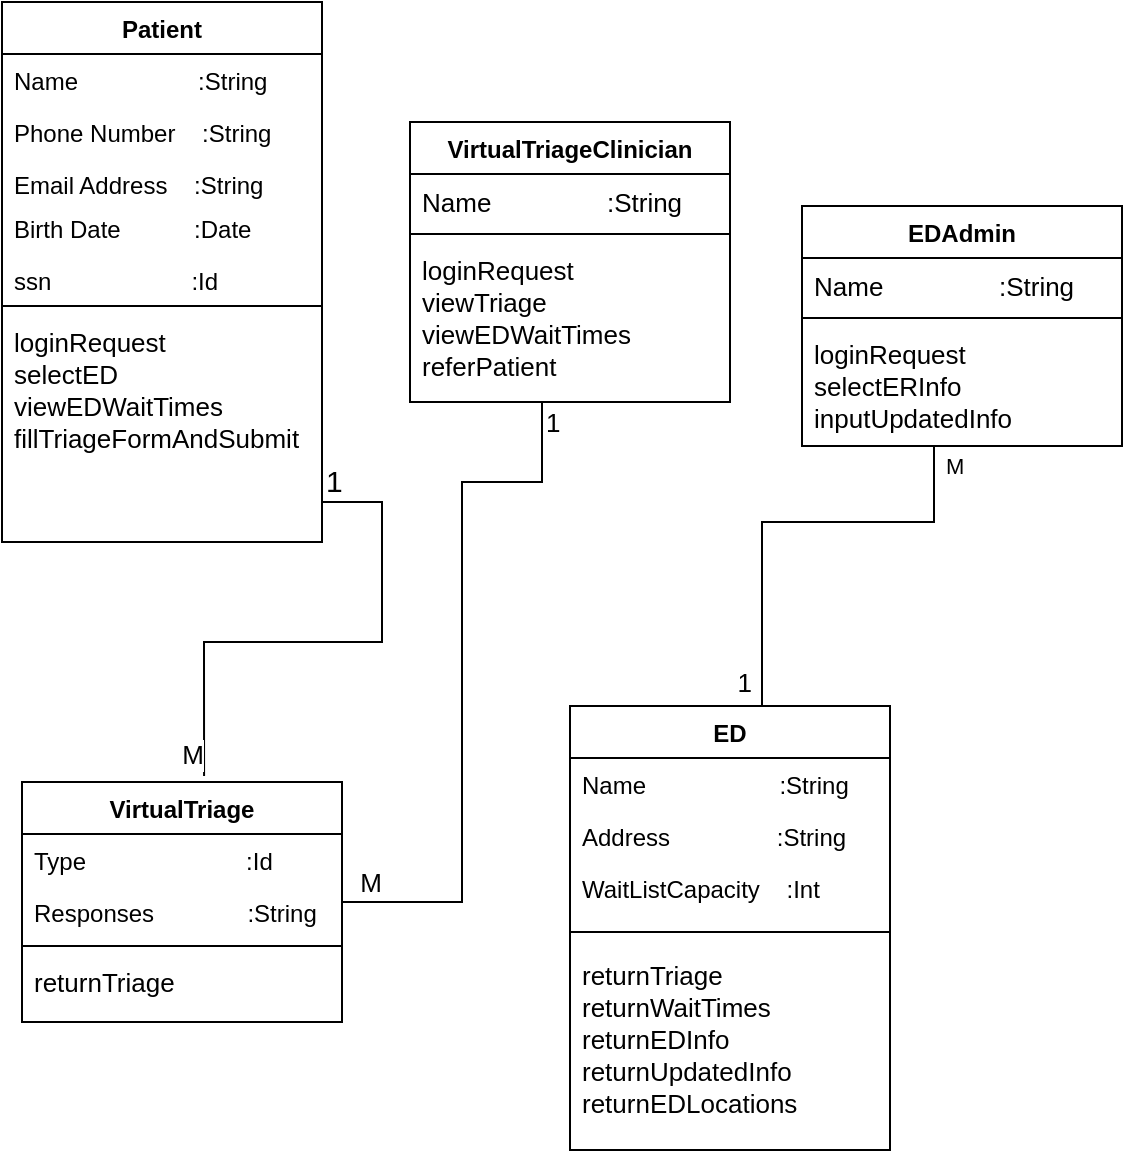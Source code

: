 <mxfile version="24.7.17">
  <diagram id="C5RBs43oDa-KdzZeNtuy" name="Page-1">
    <mxGraphModel dx="1194" dy="605" grid="1" gridSize="10" guides="1" tooltips="1" connect="1" arrows="1" fold="1" page="1" pageScale="1" pageWidth="827" pageHeight="1169" math="0" shadow="0">
      <root>
        <mxCell id="WIyWlLk6GJQsqaUBKTNV-0" />
        <mxCell id="WIyWlLk6GJQsqaUBKTNV-1" parent="WIyWlLk6GJQsqaUBKTNV-0" />
        <mxCell id="zkfFHV4jXpPFQw0GAbJ--0" value="Patient" style="swimlane;fontStyle=1;align=center;verticalAlign=top;childLayout=stackLayout;horizontal=1;startSize=26;horizontalStack=0;resizeParent=1;resizeLast=0;collapsible=1;marginBottom=0;rounded=0;shadow=0;strokeWidth=1;" parent="WIyWlLk6GJQsqaUBKTNV-1" vertex="1">
          <mxGeometry x="50" y="160" width="160" height="270" as="geometry">
            <mxRectangle x="230" y="140" width="160" height="26" as="alternateBounds" />
          </mxGeometry>
        </mxCell>
        <mxCell id="zkfFHV4jXpPFQw0GAbJ--1" value="Name                  :String" style="text;align=left;verticalAlign=top;spacingLeft=4;spacingRight=4;overflow=hidden;rotatable=0;points=[[0,0.5],[1,0.5]];portConstraint=eastwest;" parent="zkfFHV4jXpPFQw0GAbJ--0" vertex="1">
          <mxGeometry y="26" width="160" height="26" as="geometry" />
        </mxCell>
        <mxCell id="zkfFHV4jXpPFQw0GAbJ--2" value="Phone Number    :String" style="text;align=left;verticalAlign=top;spacingLeft=4;spacingRight=4;overflow=hidden;rotatable=0;points=[[0,0.5],[1,0.5]];portConstraint=eastwest;rounded=0;shadow=0;html=0;" parent="zkfFHV4jXpPFQw0GAbJ--0" vertex="1">
          <mxGeometry y="52" width="160" height="26" as="geometry" />
        </mxCell>
        <mxCell id="zkfFHV4jXpPFQw0GAbJ--3" value="Email Address    :String" style="text;align=left;verticalAlign=top;spacingLeft=4;spacingRight=4;overflow=hidden;rotatable=0;points=[[0,0.5],[1,0.5]];portConstraint=eastwest;rounded=0;shadow=0;html=0;" parent="zkfFHV4jXpPFQw0GAbJ--0" vertex="1">
          <mxGeometry y="78" width="160" height="22" as="geometry" />
        </mxCell>
        <mxCell id="w16-x5D4gIsZkN086Ube-25" value="Birth Date           :Date" style="text;align=left;verticalAlign=top;spacingLeft=4;spacingRight=4;overflow=hidden;rotatable=0;points=[[0,0.5],[1,0.5]];portConstraint=eastwest;rounded=0;shadow=0;html=0;" parent="zkfFHV4jXpPFQw0GAbJ--0" vertex="1">
          <mxGeometry y="100" width="160" height="26" as="geometry" />
        </mxCell>
        <mxCell id="w16-x5D4gIsZkN086Ube-26" value="ssn                     :Id" style="text;align=left;verticalAlign=top;spacingLeft=4;spacingRight=4;overflow=hidden;rotatable=0;points=[[0,0.5],[1,0.5]];portConstraint=eastwest;rounded=0;shadow=0;html=0;" parent="zkfFHV4jXpPFQw0GAbJ--0" vertex="1">
          <mxGeometry y="126" width="160" height="22" as="geometry" />
        </mxCell>
        <mxCell id="zkfFHV4jXpPFQw0GAbJ--4" value="" style="line;html=1;strokeWidth=1;align=left;verticalAlign=middle;spacingTop=-1;spacingLeft=3;spacingRight=3;rotatable=0;labelPosition=right;points=[];portConstraint=eastwest;" parent="zkfFHV4jXpPFQw0GAbJ--0" vertex="1">
          <mxGeometry y="148" width="160" height="8" as="geometry" />
        </mxCell>
        <mxCell id="zkfFHV4jXpPFQw0GAbJ--5" value="loginRequest&#xa;selectED&#xa;viewEDWaitTimes&#xa;fillTriageFormAndSubmit" style="text;align=left;verticalAlign=top;spacingLeft=4;spacingRight=4;overflow=hidden;rotatable=0;points=[[0,0.5],[1,0.5]];portConstraint=eastwest;fontSize=13;" parent="zkfFHV4jXpPFQw0GAbJ--0" vertex="1">
          <mxGeometry y="156" width="160" height="108" as="geometry" />
        </mxCell>
        <mxCell id="zkfFHV4jXpPFQw0GAbJ--13" value="ED" style="swimlane;fontStyle=1;align=center;verticalAlign=top;childLayout=stackLayout;horizontal=1;startSize=26;horizontalStack=0;resizeParent=1;resizeLast=0;collapsible=1;marginBottom=0;rounded=0;shadow=0;strokeWidth=1;" parent="WIyWlLk6GJQsqaUBKTNV-1" vertex="1">
          <mxGeometry x="334" y="512" width="160" height="222" as="geometry">
            <mxRectangle x="340" y="380" width="170" height="26" as="alternateBounds" />
          </mxGeometry>
        </mxCell>
        <mxCell id="w16-x5D4gIsZkN086Ube-28" value="Name                    :String" style="text;align=left;verticalAlign=top;spacingLeft=4;spacingRight=4;overflow=hidden;rotatable=0;points=[[0,0.5],[1,0.5]];portConstraint=eastwest;" parent="zkfFHV4jXpPFQw0GAbJ--13" vertex="1">
          <mxGeometry y="26" width="160" height="26" as="geometry" />
        </mxCell>
        <mxCell id="w16-x5D4gIsZkN086Ube-29" value="Address                :String" style="text;align=left;verticalAlign=top;spacingLeft=4;spacingRight=4;overflow=hidden;rotatable=0;points=[[0,0.5],[1,0.5]];portConstraint=eastwest;" parent="zkfFHV4jXpPFQw0GAbJ--13" vertex="1">
          <mxGeometry y="52" width="160" height="26" as="geometry" />
        </mxCell>
        <mxCell id="w16-x5D4gIsZkN086Ube-30" value="WaitListCapacity    :Int" style="text;align=left;verticalAlign=top;spacingLeft=4;spacingRight=4;overflow=hidden;rotatable=0;points=[[0,0.5],[1,0.5]];portConstraint=eastwest;" parent="zkfFHV4jXpPFQw0GAbJ--13" vertex="1">
          <mxGeometry y="78" width="160" height="26" as="geometry" />
        </mxCell>
        <mxCell id="zkfFHV4jXpPFQw0GAbJ--15" value="" style="line;html=1;strokeWidth=1;align=left;verticalAlign=middle;spacingTop=-1;spacingLeft=3;spacingRight=3;rotatable=0;labelPosition=right;points=[];portConstraint=eastwest;" parent="zkfFHV4jXpPFQw0GAbJ--13" vertex="1">
          <mxGeometry y="104" width="160" height="18" as="geometry" />
        </mxCell>
        <mxCell id="w16-x5D4gIsZkN086Ube-33" value="returnTriage&#xa;returnWaitTimes&#xa;returnEDInfo&#xa;returnUpdatedInfo&#xa;returnEDLocations" style="text;align=left;verticalAlign=middle;spacingLeft=4;spacingRight=4;overflow=hidden;rotatable=0;points=[[0,0.5],[1,0.5]];portConstraint=eastwest;fontStyle=0;fontSize=13;" parent="zkfFHV4jXpPFQw0GAbJ--13" vertex="1">
          <mxGeometry y="122" width="160" height="88" as="geometry" />
        </mxCell>
        <mxCell id="w16-x5D4gIsZkN086Ube-2" value="EDAdmin" style="swimlane;fontStyle=1;align=center;verticalAlign=top;childLayout=stackLayout;horizontal=1;startSize=26;horizontalStack=0;resizeParent=1;resizeLast=0;collapsible=1;marginBottom=0;rounded=0;shadow=0;strokeWidth=1;" parent="WIyWlLk6GJQsqaUBKTNV-1" vertex="1">
          <mxGeometry x="450" y="262" width="160" height="120" as="geometry">
            <mxRectangle x="130" y="380" width="160" height="26" as="alternateBounds" />
          </mxGeometry>
        </mxCell>
        <mxCell id="w16-x5D4gIsZkN086Ube-3" value="Name                :String" style="text;align=left;verticalAlign=top;spacingLeft=4;spacingRight=4;overflow=hidden;rotatable=0;points=[[0,0.5],[1,0.5]];portConstraint=eastwest;fontSize=13;" parent="w16-x5D4gIsZkN086Ube-2" vertex="1">
          <mxGeometry y="26" width="160" height="26" as="geometry" />
        </mxCell>
        <mxCell id="w16-x5D4gIsZkN086Ube-5" value="" style="line;html=1;strokeWidth=1;align=left;verticalAlign=middle;spacingTop=-1;spacingLeft=3;spacingRight=3;rotatable=0;labelPosition=right;points=[];portConstraint=eastwest;" parent="w16-x5D4gIsZkN086Ube-2" vertex="1">
          <mxGeometry y="52" width="160" height="8" as="geometry" />
        </mxCell>
        <mxCell id="w16-x5D4gIsZkN086Ube-53" style="edgeStyle=orthogonalEdgeStyle;rounded=0;orthogonalLoop=1;jettySize=auto;html=1;exitX=0;exitY=0.5;exitDx=0;exitDy=0;" parent="w16-x5D4gIsZkN086Ube-2" source="w16-x5D4gIsZkN086Ube-7" edge="1">
          <mxGeometry relative="1" as="geometry">
            <mxPoint x="0.37" y="90.333" as="targetPoint" />
          </mxGeometry>
        </mxCell>
        <mxCell id="w16-x5D4gIsZkN086Ube-7" value="loginRequest&#xa;selectERInfo&#xa;inputUpdatedInfo" style="text;align=left;verticalAlign=top;spacingLeft=4;spacingRight=4;overflow=hidden;rotatable=0;points=[[0,0.5],[1,0.5]];portConstraint=eastwest;fontSize=13;" parent="w16-x5D4gIsZkN086Ube-2" vertex="1">
          <mxGeometry y="60" width="160" height="60" as="geometry" />
        </mxCell>
        <mxCell id="w16-x5D4gIsZkN086Ube-8" value="VirtualTriageClinician" style="swimlane;fontStyle=1;align=center;verticalAlign=top;childLayout=stackLayout;horizontal=1;startSize=26;horizontalStack=0;resizeParent=1;resizeLast=0;collapsible=1;marginBottom=0;rounded=0;shadow=0;strokeWidth=1;" parent="WIyWlLk6GJQsqaUBKTNV-1" vertex="1">
          <mxGeometry x="254" y="220" width="160" height="140" as="geometry">
            <mxRectangle x="130" y="380" width="160" height="26" as="alternateBounds" />
          </mxGeometry>
        </mxCell>
        <mxCell id="w16-x5D4gIsZkN086Ube-9" value="Name                :String" style="text;align=left;verticalAlign=top;spacingLeft=4;spacingRight=4;overflow=hidden;rotatable=0;points=[[0,0.5],[1,0.5]];portConstraint=eastwest;fontSize=13;" parent="w16-x5D4gIsZkN086Ube-8" vertex="1">
          <mxGeometry y="26" width="160" height="26" as="geometry" />
        </mxCell>
        <mxCell id="w16-x5D4gIsZkN086Ube-11" value="" style="line;html=1;strokeWidth=1;align=left;verticalAlign=middle;spacingTop=-1;spacingLeft=3;spacingRight=3;rotatable=0;labelPosition=right;points=[];portConstraint=eastwest;" parent="w16-x5D4gIsZkN086Ube-8" vertex="1">
          <mxGeometry y="52" width="160" height="8" as="geometry" />
        </mxCell>
        <mxCell id="w16-x5D4gIsZkN086Ube-13" value="loginRequest&#xa;viewTriage&#xa;viewEDWaitTimes&#xa;referPatient" style="text;align=left;verticalAlign=top;spacingLeft=4;spacingRight=4;overflow=hidden;rotatable=0;points=[[0,0.5],[1,0.5]];portConstraint=eastwest;fontSize=13;" parent="w16-x5D4gIsZkN086Ube-8" vertex="1">
          <mxGeometry y="60" width="160" height="70" as="geometry" />
        </mxCell>
        <mxCell id="w16-x5D4gIsZkN086Ube-22" value="VirtualTriage" style="swimlane;fontStyle=1;align=center;verticalAlign=top;childLayout=stackLayout;horizontal=1;startSize=26;horizontalStack=0;resizeParent=1;resizeLast=0;collapsible=1;marginBottom=0;rounded=0;shadow=0;strokeWidth=1;" parent="WIyWlLk6GJQsqaUBKTNV-1" vertex="1">
          <mxGeometry x="60" y="550" width="160" height="120" as="geometry">
            <mxRectangle x="340" y="380" width="170" height="26" as="alternateBounds" />
          </mxGeometry>
        </mxCell>
        <mxCell id="w16-x5D4gIsZkN086Ube-39" value="Type                        :Id&#xa;" style="text;align=left;verticalAlign=top;spacingLeft=4;spacingRight=4;overflow=hidden;rotatable=0;points=[[0,0.5],[1,0.5]];portConstraint=eastwest;" parent="w16-x5D4gIsZkN086Ube-22" vertex="1">
          <mxGeometry y="26" width="160" height="26" as="geometry" />
        </mxCell>
        <mxCell id="w16-x5D4gIsZkN086Ube-40" value="Responses              :String" style="text;align=left;verticalAlign=top;spacingLeft=4;spacingRight=4;overflow=hidden;rotatable=0;points=[[0,0.5],[1,0.5]];portConstraint=eastwest;" parent="w16-x5D4gIsZkN086Ube-22" vertex="1">
          <mxGeometry y="52" width="160" height="26" as="geometry" />
        </mxCell>
        <mxCell id="w16-x5D4gIsZkN086Ube-23" value="" style="line;html=1;strokeWidth=1;align=left;verticalAlign=middle;spacingTop=-1;spacingLeft=3;spacingRight=3;rotatable=0;labelPosition=right;points=[];portConstraint=eastwest;" parent="w16-x5D4gIsZkN086Ube-22" vertex="1">
          <mxGeometry y="78" width="160" height="8" as="geometry" />
        </mxCell>
        <mxCell id="w16-x5D4gIsZkN086Ube-41" value="returnTriage" style="text;align=left;verticalAlign=top;spacingLeft=4;spacingRight=4;overflow=hidden;rotatable=0;points=[[0,0.5],[1,0.5]];portConstraint=eastwest;fontSize=13;" parent="w16-x5D4gIsZkN086Ube-22" vertex="1">
          <mxGeometry y="86" width="160" height="26" as="geometry" />
        </mxCell>
        <mxCell id="w16-x5D4gIsZkN086Ube-44" value="" style="endArrow=none;html=1;edgeStyle=orthogonalEdgeStyle;rounded=0;entryX=0.569;entryY=-0.025;entryDx=0;entryDy=0;entryPerimeter=0;" parent="WIyWlLk6GJQsqaUBKTNV-1" source="zkfFHV4jXpPFQw0GAbJ--5" target="w16-x5D4gIsZkN086Ube-22" edge="1">
          <mxGeometry relative="1" as="geometry">
            <mxPoint x="330" y="480" as="sourcePoint" />
            <mxPoint x="490" y="480" as="targetPoint" />
            <Array as="points">
              <mxPoint x="240" y="410" />
              <mxPoint x="240" y="480" />
              <mxPoint x="151" y="480" />
            </Array>
          </mxGeometry>
        </mxCell>
        <mxCell id="w16-x5D4gIsZkN086Ube-45" value="1" style="edgeLabel;resizable=0;html=1;align=left;verticalAlign=bottom;fontSize=15;" parent="w16-x5D4gIsZkN086Ube-44" connectable="0" vertex="1">
          <mxGeometry x="-1" relative="1" as="geometry" />
        </mxCell>
        <mxCell id="w16-x5D4gIsZkN086Ube-46" value="M" style="edgeLabel;resizable=0;html=1;align=right;verticalAlign=bottom;fontSize=13;" parent="w16-x5D4gIsZkN086Ube-44" connectable="0" vertex="1">
          <mxGeometry x="1" relative="1" as="geometry" />
        </mxCell>
        <mxCell id="w16-x5D4gIsZkN086Ube-50" value="" style="endArrow=none;html=1;edgeStyle=orthogonalEdgeStyle;rounded=0;" parent="WIyWlLk6GJQsqaUBKTNV-1" source="w16-x5D4gIsZkN086Ube-7" target="zkfFHV4jXpPFQw0GAbJ--13" edge="1">
          <mxGeometry relative="1" as="geometry">
            <mxPoint x="440" y="360" as="sourcePoint" />
            <mxPoint x="455" y="520" as="targetPoint" />
            <Array as="points">
              <mxPoint x="516" y="420" />
              <mxPoint x="430" y="420" />
            </Array>
          </mxGeometry>
        </mxCell>
        <mxCell id="w16-x5D4gIsZkN086Ube-51" value="M" style="edgeLabel;resizable=0;html=1;align=left;verticalAlign=bottom;" parent="w16-x5D4gIsZkN086Ube-50" connectable="0" vertex="1">
          <mxGeometry x="-1" relative="1" as="geometry">
            <mxPoint x="4" y="18" as="offset" />
          </mxGeometry>
        </mxCell>
        <mxCell id="w16-x5D4gIsZkN086Ube-52" value="&lt;font style=&quot;font-size: 13px;&quot;&gt;1&lt;/font&gt;" style="edgeLabel;resizable=0;html=1;align=right;verticalAlign=bottom;" parent="w16-x5D4gIsZkN086Ube-50" connectable="0" vertex="1">
          <mxGeometry x="1" relative="1" as="geometry">
            <mxPoint x="-5" y="-2" as="offset" />
          </mxGeometry>
        </mxCell>
        <mxCell id="w16-x5D4gIsZkN086Ube-55" value="" style="endArrow=none;html=1;edgeStyle=orthogonalEdgeStyle;rounded=0;" parent="WIyWlLk6GJQsqaUBKTNV-1" target="w16-x5D4gIsZkN086Ube-22" edge="1">
          <mxGeometry relative="1" as="geometry">
            <mxPoint x="320" y="360" as="sourcePoint" />
            <mxPoint x="500" y="450" as="targetPoint" />
            <Array as="points">
              <mxPoint x="320" y="400" />
              <mxPoint x="280" y="400" />
              <mxPoint x="280" y="610" />
            </Array>
          </mxGeometry>
        </mxCell>
        <mxCell id="w16-x5D4gIsZkN086Ube-56" value="&lt;font style=&quot;font-size: 13px;&quot;&gt;1&lt;/font&gt;" style="edgeLabel;resizable=0;html=1;align=left;verticalAlign=bottom;" parent="w16-x5D4gIsZkN086Ube-55" connectable="0" vertex="1">
          <mxGeometry x="-1" relative="1" as="geometry">
            <mxPoint y="20" as="offset" />
          </mxGeometry>
        </mxCell>
        <mxCell id="w16-x5D4gIsZkN086Ube-57" value="&lt;font style=&quot;font-size: 13px;&quot;&gt;M&lt;/font&gt;" style="edgeLabel;resizable=0;html=1;align=right;verticalAlign=bottom;" parent="w16-x5D4gIsZkN086Ube-55" connectable="0" vertex="1">
          <mxGeometry x="1" relative="1" as="geometry">
            <mxPoint x="20" as="offset" />
          </mxGeometry>
        </mxCell>
      </root>
    </mxGraphModel>
  </diagram>
</mxfile>
